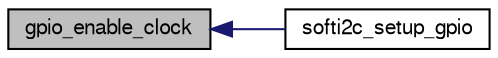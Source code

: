 digraph "gpio_enable_clock"
{
  edge [fontname="FreeSans",fontsize="10",labelfontname="FreeSans",labelfontsize="10"];
  node [fontname="FreeSans",fontsize="10",shape=record];
  rankdir="LR";
  Node1 [label="gpio_enable_clock",height=0.2,width=0.4,color="black", fillcolor="grey75", style="filled", fontcolor="black"];
  Node1 -> Node2 [dir="back",color="midnightblue",fontsize="10",style="solid",fontname="FreeSans"];
  Node2 [label="softi2c_setup_gpio",height=0.2,width=0.4,color="black", fillcolor="white", style="filled",URL="$softi2c_8c.html#aa853ffab24fb8f7d390aab2cf94136e9"];
}
